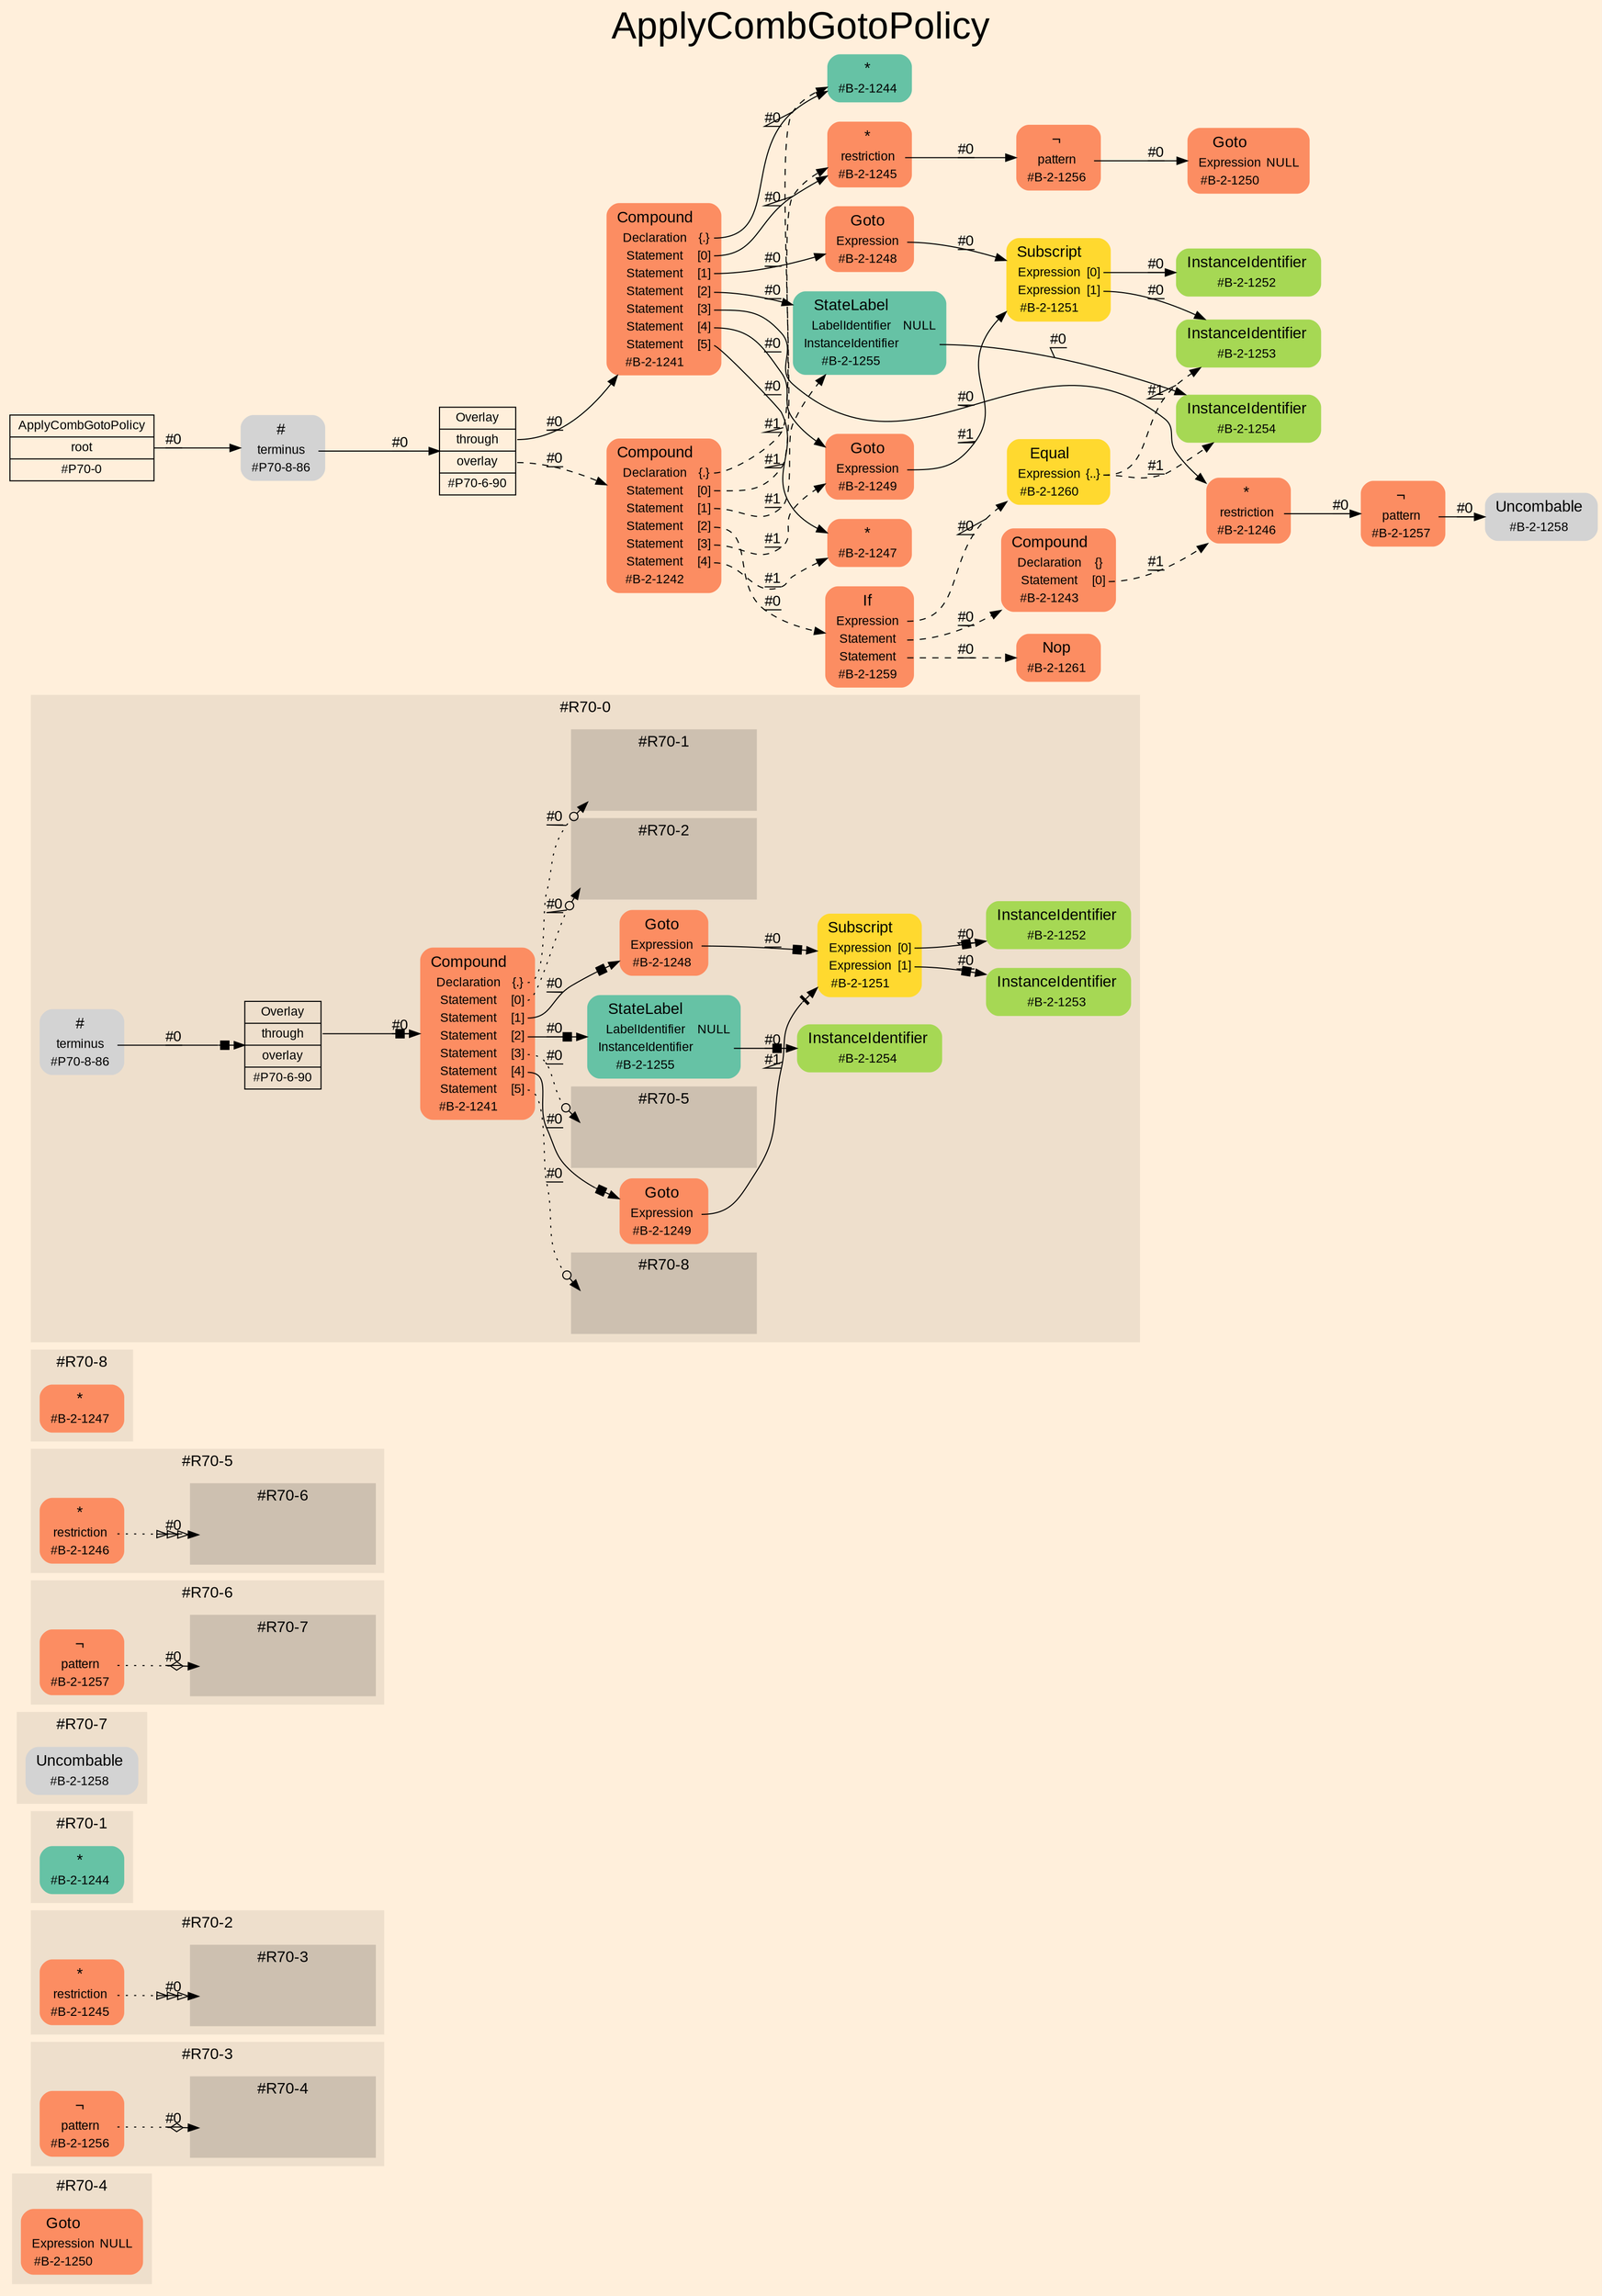 digraph "ApplyCombGotoPolicy" {
label = "ApplyCombGotoPolicy"
labelloc = t
fontsize = "36"
graph [
    rankdir = "LR"
    ranksep = 0.3
    bgcolor = antiquewhite1
    color = black
    fontcolor = black
    fontname = "Arial"
];
node [
    fontname = "Arial"
];
edge [
    fontname = "Arial"
];

// -------------------- figure #R70-4 --------------------
subgraph "cluster#R70-4" {
    label = "#R70-4"
    style = "filled"
    color = antiquewhite2
    fontsize = "15"
    "#R70-4 / #B-2-1250" [
        shape = "plaintext"
        fillcolor = "/set28/2"
        label = <<TABLE BORDER="0" CELLBORDER="0" CELLSPACING="0">
         <TR><TD><FONT POINT-SIZE="15.0">Goto</FONT></TD><TD></TD></TR>
         <TR><TD>Expression</TD><TD PORT="port0">NULL</TD></TR>
         <TR><TD>#B-2-1250</TD><TD PORT="port1"></TD></TR>
        </TABLE>>
        style = "rounded,filled"
        fontsize = "12"
    ];
    
}


// -------------------- figure #R70-3 --------------------
subgraph "cluster#R70-3" {
    label = "#R70-3"
    style = "filled"
    color = antiquewhite2
    fontsize = "15"
    "#R70-3 / #B-2-1256" [
        shape = "plaintext"
        fillcolor = "/set28/2"
        label = <<TABLE BORDER="0" CELLBORDER="0" CELLSPACING="0">
         <TR><TD><FONT POINT-SIZE="15.0">¬</FONT></TD><TD></TD></TR>
         <TR><TD>pattern</TD><TD PORT="port0"></TD></TR>
         <TR><TD>#B-2-1256</TD><TD PORT="port1"></TD></TR>
        </TABLE>>
        style = "rounded,filled"
        fontsize = "12"
    ];
    
    subgraph "cluster#R70-3 / #R70-4" {
        label = "#R70-4"
        style = "filled"
        color = antiquewhite3
        fontsize = "15"
        "#R70-3 / #0 / #B-2-1250" [
            shape = "none"
            style = "invisible"
        ];
        
    }
    
}


// -------------------- figure #R70-2 --------------------
subgraph "cluster#R70-2" {
    label = "#R70-2"
    style = "filled"
    color = antiquewhite2
    fontsize = "15"
    "#R70-2 / #B-2-1245" [
        shape = "plaintext"
        fillcolor = "/set28/2"
        label = <<TABLE BORDER="0" CELLBORDER="0" CELLSPACING="0">
         <TR><TD><FONT POINT-SIZE="15.0">*</FONT></TD><TD></TD></TR>
         <TR><TD>restriction</TD><TD PORT="port0"></TD></TR>
         <TR><TD>#B-2-1245</TD><TD PORT="port1"></TD></TR>
        </TABLE>>
        style = "rounded,filled"
        fontsize = "12"
    ];
    
    subgraph "cluster#R70-2 / #R70-3" {
        label = "#R70-3"
        style = "filled"
        color = antiquewhite3
        fontsize = "15"
        "#R70-2 / #0 / #B-2-1256" [
            shape = "none"
            style = "invisible"
        ];
        
    }
    
}


// -------------------- figure #R70-1 --------------------
subgraph "cluster#R70-1" {
    label = "#R70-1"
    style = "filled"
    color = antiquewhite2
    fontsize = "15"
    "#R70-1 / #B-2-1244" [
        shape = "plaintext"
        fillcolor = "/set28/1"
        label = <<TABLE BORDER="0" CELLBORDER="0" CELLSPACING="0">
         <TR><TD><FONT POINT-SIZE="15.0">*</FONT></TD><TD></TD></TR>
         <TR><TD>#B-2-1244</TD><TD PORT="port0"></TD></TR>
        </TABLE>>
        style = "rounded,filled"
        fontsize = "12"
    ];
    
}


// -------------------- figure #R70-7 --------------------
subgraph "cluster#R70-7" {
    label = "#R70-7"
    style = "filled"
    color = antiquewhite2
    fontsize = "15"
    "#R70-7 / #B-2-1258" [
        shape = "plaintext"
        label = <<TABLE BORDER="0" CELLBORDER="0" CELLSPACING="0">
         <TR><TD><FONT POINT-SIZE="15.0">Uncombable</FONT></TD><TD></TD></TR>
         <TR><TD>#B-2-1258</TD><TD PORT="port0"></TD></TR>
        </TABLE>>
        style = "rounded,filled"
        fontsize = "12"
    ];
    
}


// -------------------- figure #R70-6 --------------------
subgraph "cluster#R70-6" {
    label = "#R70-6"
    style = "filled"
    color = antiquewhite2
    fontsize = "15"
    "#R70-6 / #B-2-1257" [
        shape = "plaintext"
        fillcolor = "/set28/2"
        label = <<TABLE BORDER="0" CELLBORDER="0" CELLSPACING="0">
         <TR><TD><FONT POINT-SIZE="15.0">¬</FONT></TD><TD></TD></TR>
         <TR><TD>pattern</TD><TD PORT="port0"></TD></TR>
         <TR><TD>#B-2-1257</TD><TD PORT="port1"></TD></TR>
        </TABLE>>
        style = "rounded,filled"
        fontsize = "12"
    ];
    
    subgraph "cluster#R70-6 / #R70-7" {
        label = "#R70-7"
        style = "filled"
        color = antiquewhite3
        fontsize = "15"
        "#R70-6 / #0 / #B-2-1258" [
            shape = "none"
            style = "invisible"
        ];
        
    }
    
}


// -------------------- figure #R70-5 --------------------
subgraph "cluster#R70-5" {
    label = "#R70-5"
    style = "filled"
    color = antiquewhite2
    fontsize = "15"
    "#R70-5 / #B-2-1246" [
        shape = "plaintext"
        fillcolor = "/set28/2"
        label = <<TABLE BORDER="0" CELLBORDER="0" CELLSPACING="0">
         <TR><TD><FONT POINT-SIZE="15.0">*</FONT></TD><TD></TD></TR>
         <TR><TD>restriction</TD><TD PORT="port0"></TD></TR>
         <TR><TD>#B-2-1246</TD><TD PORT="port1"></TD></TR>
        </TABLE>>
        style = "rounded,filled"
        fontsize = "12"
    ];
    
    subgraph "cluster#R70-5 / #R70-6" {
        label = "#R70-6"
        style = "filled"
        color = antiquewhite3
        fontsize = "15"
        "#R70-5 / #0 / #B-2-1257" [
            shape = "none"
            style = "invisible"
        ];
        
    }
    
}


// -------------------- figure #R70-8 --------------------
subgraph "cluster#R70-8" {
    label = "#R70-8"
    style = "filled"
    color = antiquewhite2
    fontsize = "15"
    "#R70-8 / #B-2-1247" [
        shape = "plaintext"
        fillcolor = "/set28/2"
        label = <<TABLE BORDER="0" CELLBORDER="0" CELLSPACING="0">
         <TR><TD><FONT POINT-SIZE="15.0">*</FONT></TD><TD></TD></TR>
         <TR><TD>#B-2-1247</TD><TD PORT="port0"></TD></TR>
        </TABLE>>
        style = "rounded,filled"
        fontsize = "12"
    ];
    
}


// -------------------- figure #R70-0 --------------------
subgraph "cluster#R70-0" {
    label = "#R70-0"
    style = "filled"
    color = antiquewhite2
    fontsize = "15"
    "#R70-0 / #B-2-1255" [
        shape = "plaintext"
        fillcolor = "/set28/1"
        label = <<TABLE BORDER="0" CELLBORDER="0" CELLSPACING="0">
         <TR><TD><FONT POINT-SIZE="15.0">StateLabel</FONT></TD><TD></TD></TR>
         <TR><TD>LabelIdentifier</TD><TD PORT="port0">NULL</TD></TR>
         <TR><TD>InstanceIdentifier</TD><TD PORT="port1"></TD></TR>
         <TR><TD>#B-2-1255</TD><TD PORT="port2"></TD></TR>
        </TABLE>>
        style = "rounded,filled"
        fontsize = "12"
    ];
    
    "#R70-0 / #B-2-1252" [
        shape = "plaintext"
        fillcolor = "/set28/5"
        label = <<TABLE BORDER="0" CELLBORDER="0" CELLSPACING="0">
         <TR><TD><FONT POINT-SIZE="15.0">InstanceIdentifier</FONT></TD><TD></TD></TR>
         <TR><TD>#B-2-1252</TD><TD PORT="port0"></TD></TR>
        </TABLE>>
        style = "rounded,filled"
        fontsize = "12"
    ];
    
    "#R70-0 / #B-2-1253" [
        shape = "plaintext"
        fillcolor = "/set28/5"
        label = <<TABLE BORDER="0" CELLBORDER="0" CELLSPACING="0">
         <TR><TD><FONT POINT-SIZE="15.0">InstanceIdentifier</FONT></TD><TD></TD></TR>
         <TR><TD>#B-2-1253</TD><TD PORT="port0"></TD></TR>
        </TABLE>>
        style = "rounded,filled"
        fontsize = "12"
    ];
    
    "#R70-0 / #P70-6-90" [
        shape = "record"
        fillcolor = antiquewhite2
        label = "<fixed> Overlay | <port0> through | <port1> overlay | <port2> #P70-6-90"
        style = "filled"
        fontsize = "12"
        color = black
        fontcolor = black
    ];
    
    "#R70-0 / #P70-8-86" [
        shape = "plaintext"
        label = <<TABLE BORDER="0" CELLBORDER="0" CELLSPACING="0">
         <TR><TD><FONT POINT-SIZE="15.0">#</FONT></TD><TD></TD></TR>
         <TR><TD>terminus</TD><TD PORT="port0"></TD></TR>
         <TR><TD>#P70-8-86</TD><TD PORT="port1"></TD></TR>
        </TABLE>>
        style = "rounded,filled"
        fontsize = "12"
    ];
    
    "#R70-0 / #B-2-1251" [
        shape = "plaintext"
        fillcolor = "/set28/6"
        label = <<TABLE BORDER="0" CELLBORDER="0" CELLSPACING="0">
         <TR><TD><FONT POINT-SIZE="15.0">Subscript</FONT></TD><TD></TD></TR>
         <TR><TD>Expression</TD><TD PORT="port0">[0]</TD></TR>
         <TR><TD>Expression</TD><TD PORT="port1">[1]</TD></TR>
         <TR><TD>#B-2-1251</TD><TD PORT="port2"></TD></TR>
        </TABLE>>
        style = "rounded,filled"
        fontsize = "12"
    ];
    
    "#R70-0 / #B-2-1249" [
        shape = "plaintext"
        fillcolor = "/set28/2"
        label = <<TABLE BORDER="0" CELLBORDER="0" CELLSPACING="0">
         <TR><TD><FONT POINT-SIZE="15.0">Goto</FONT></TD><TD></TD></TR>
         <TR><TD>Expression</TD><TD PORT="port0"></TD></TR>
         <TR><TD>#B-2-1249</TD><TD PORT="port1"></TD></TR>
        </TABLE>>
        style = "rounded,filled"
        fontsize = "12"
    ];
    
    "#R70-0 / #B-2-1254" [
        shape = "plaintext"
        fillcolor = "/set28/5"
        label = <<TABLE BORDER="0" CELLBORDER="0" CELLSPACING="0">
         <TR><TD><FONT POINT-SIZE="15.0">InstanceIdentifier</FONT></TD><TD></TD></TR>
         <TR><TD>#B-2-1254</TD><TD PORT="port0"></TD></TR>
        </TABLE>>
        style = "rounded,filled"
        fontsize = "12"
    ];
    
    "#R70-0 / #B-2-1241" [
        shape = "plaintext"
        fillcolor = "/set28/2"
        label = <<TABLE BORDER="0" CELLBORDER="0" CELLSPACING="0">
         <TR><TD><FONT POINT-SIZE="15.0">Compound</FONT></TD><TD></TD></TR>
         <TR><TD>Declaration</TD><TD PORT="port0">{.}</TD></TR>
         <TR><TD>Statement</TD><TD PORT="port1">[0]</TD></TR>
         <TR><TD>Statement</TD><TD PORT="port2">[1]</TD></TR>
         <TR><TD>Statement</TD><TD PORT="port3">[2]</TD></TR>
         <TR><TD>Statement</TD><TD PORT="port4">[3]</TD></TR>
         <TR><TD>Statement</TD><TD PORT="port5">[4]</TD></TR>
         <TR><TD>Statement</TD><TD PORT="port6">[5]</TD></TR>
         <TR><TD>#B-2-1241</TD><TD PORT="port7"></TD></TR>
        </TABLE>>
        style = "rounded,filled"
        fontsize = "12"
    ];
    
    "#R70-0 / #B-2-1248" [
        shape = "plaintext"
        fillcolor = "/set28/2"
        label = <<TABLE BORDER="0" CELLBORDER="0" CELLSPACING="0">
         <TR><TD><FONT POINT-SIZE="15.0">Goto</FONT></TD><TD></TD></TR>
         <TR><TD>Expression</TD><TD PORT="port0"></TD></TR>
         <TR><TD>#B-2-1248</TD><TD PORT="port1"></TD></TR>
        </TABLE>>
        style = "rounded,filled"
        fontsize = "12"
    ];
    
    subgraph "cluster#R70-0 / #R70-8" {
        label = "#R70-8"
        style = "filled"
        color = antiquewhite3
        fontsize = "15"
        "#R70-0 / #0 / #B-2-1247" [
            shape = "none"
            style = "invisible"
        ];
        
    }
    
    subgraph "cluster#R70-0 / #R70-5" {
        label = "#R70-5"
        style = "filled"
        color = antiquewhite3
        fontsize = "15"
        "#R70-0 / #0 / #B-2-1246" [
            shape = "none"
            style = "invisible"
        ];
        
    }
    
    subgraph "cluster#R70-0 / #R70-1" {
        label = "#R70-1"
        style = "filled"
        color = antiquewhite3
        fontsize = "15"
        "#R70-0 / #0 / #B-2-1244" [
            shape = "none"
            style = "invisible"
        ];
        
    }
    
    subgraph "cluster#R70-0 / #R70-2" {
        label = "#R70-2"
        style = "filled"
        color = antiquewhite3
        fontsize = "15"
        "#R70-0 / #0 / #B-2-1245" [
            shape = "none"
            style = "invisible"
        ];
        
    }
    
}


// -------------------- transformation figure --------------------
"CR#P70-0" [
    shape = "record"
    fillcolor = antiquewhite1
    label = "<fixed> ApplyCombGotoPolicy | <port0> root | <port1> #P70-0"
    style = "filled"
    fontsize = "12"
    color = black
    fontcolor = black
];

"#P70-8-86" [
    shape = "plaintext"
    label = <<TABLE BORDER="0" CELLBORDER="0" CELLSPACING="0">
     <TR><TD><FONT POINT-SIZE="15.0">#</FONT></TD><TD></TD></TR>
     <TR><TD>terminus</TD><TD PORT="port0"></TD></TR>
     <TR><TD>#P70-8-86</TD><TD PORT="port1"></TD></TR>
    </TABLE>>
    style = "rounded,filled"
    fontsize = "12"
];

"#P70-6-90" [
    shape = "record"
    fillcolor = antiquewhite1
    label = "<fixed> Overlay | <port0> through | <port1> overlay | <port2> #P70-6-90"
    style = "filled"
    fontsize = "12"
    color = black
    fontcolor = black
];

"#B-2-1241" [
    shape = "plaintext"
    fillcolor = "/set28/2"
    label = <<TABLE BORDER="0" CELLBORDER="0" CELLSPACING="0">
     <TR><TD><FONT POINT-SIZE="15.0">Compound</FONT></TD><TD></TD></TR>
     <TR><TD>Declaration</TD><TD PORT="port0">{.}</TD></TR>
     <TR><TD>Statement</TD><TD PORT="port1">[0]</TD></TR>
     <TR><TD>Statement</TD><TD PORT="port2">[1]</TD></TR>
     <TR><TD>Statement</TD><TD PORT="port3">[2]</TD></TR>
     <TR><TD>Statement</TD><TD PORT="port4">[3]</TD></TR>
     <TR><TD>Statement</TD><TD PORT="port5">[4]</TD></TR>
     <TR><TD>Statement</TD><TD PORT="port6">[5]</TD></TR>
     <TR><TD>#B-2-1241</TD><TD PORT="port7"></TD></TR>
    </TABLE>>
    style = "rounded,filled"
    fontsize = "12"
];

"#B-2-1244" [
    shape = "plaintext"
    fillcolor = "/set28/1"
    label = <<TABLE BORDER="0" CELLBORDER="0" CELLSPACING="0">
     <TR><TD><FONT POINT-SIZE="15.0">*</FONT></TD><TD></TD></TR>
     <TR><TD>#B-2-1244</TD><TD PORT="port0"></TD></TR>
    </TABLE>>
    style = "rounded,filled"
    fontsize = "12"
];

"#B-2-1245" [
    shape = "plaintext"
    fillcolor = "/set28/2"
    label = <<TABLE BORDER="0" CELLBORDER="0" CELLSPACING="0">
     <TR><TD><FONT POINT-SIZE="15.0">*</FONT></TD><TD></TD></TR>
     <TR><TD>restriction</TD><TD PORT="port0"></TD></TR>
     <TR><TD>#B-2-1245</TD><TD PORT="port1"></TD></TR>
    </TABLE>>
    style = "rounded,filled"
    fontsize = "12"
];

"#B-2-1256" [
    shape = "plaintext"
    fillcolor = "/set28/2"
    label = <<TABLE BORDER="0" CELLBORDER="0" CELLSPACING="0">
     <TR><TD><FONT POINT-SIZE="15.0">¬</FONT></TD><TD></TD></TR>
     <TR><TD>pattern</TD><TD PORT="port0"></TD></TR>
     <TR><TD>#B-2-1256</TD><TD PORT="port1"></TD></TR>
    </TABLE>>
    style = "rounded,filled"
    fontsize = "12"
];

"#B-2-1250" [
    shape = "plaintext"
    fillcolor = "/set28/2"
    label = <<TABLE BORDER="0" CELLBORDER="0" CELLSPACING="0">
     <TR><TD><FONT POINT-SIZE="15.0">Goto</FONT></TD><TD></TD></TR>
     <TR><TD>Expression</TD><TD PORT="port0">NULL</TD></TR>
     <TR><TD>#B-2-1250</TD><TD PORT="port1"></TD></TR>
    </TABLE>>
    style = "rounded,filled"
    fontsize = "12"
];

"#B-2-1248" [
    shape = "plaintext"
    fillcolor = "/set28/2"
    label = <<TABLE BORDER="0" CELLBORDER="0" CELLSPACING="0">
     <TR><TD><FONT POINT-SIZE="15.0">Goto</FONT></TD><TD></TD></TR>
     <TR><TD>Expression</TD><TD PORT="port0"></TD></TR>
     <TR><TD>#B-2-1248</TD><TD PORT="port1"></TD></TR>
    </TABLE>>
    style = "rounded,filled"
    fontsize = "12"
];

"#B-2-1251" [
    shape = "plaintext"
    fillcolor = "/set28/6"
    label = <<TABLE BORDER="0" CELLBORDER="0" CELLSPACING="0">
     <TR><TD><FONT POINT-SIZE="15.0">Subscript</FONT></TD><TD></TD></TR>
     <TR><TD>Expression</TD><TD PORT="port0">[0]</TD></TR>
     <TR><TD>Expression</TD><TD PORT="port1">[1]</TD></TR>
     <TR><TD>#B-2-1251</TD><TD PORT="port2"></TD></TR>
    </TABLE>>
    style = "rounded,filled"
    fontsize = "12"
];

"#B-2-1252" [
    shape = "plaintext"
    fillcolor = "/set28/5"
    label = <<TABLE BORDER="0" CELLBORDER="0" CELLSPACING="0">
     <TR><TD><FONT POINT-SIZE="15.0">InstanceIdentifier</FONT></TD><TD></TD></TR>
     <TR><TD>#B-2-1252</TD><TD PORT="port0"></TD></TR>
    </TABLE>>
    style = "rounded,filled"
    fontsize = "12"
];

"#B-2-1253" [
    shape = "plaintext"
    fillcolor = "/set28/5"
    label = <<TABLE BORDER="0" CELLBORDER="0" CELLSPACING="0">
     <TR><TD><FONT POINT-SIZE="15.0">InstanceIdentifier</FONT></TD><TD></TD></TR>
     <TR><TD>#B-2-1253</TD><TD PORT="port0"></TD></TR>
    </TABLE>>
    style = "rounded,filled"
    fontsize = "12"
];

"#B-2-1255" [
    shape = "plaintext"
    fillcolor = "/set28/1"
    label = <<TABLE BORDER="0" CELLBORDER="0" CELLSPACING="0">
     <TR><TD><FONT POINT-SIZE="15.0">StateLabel</FONT></TD><TD></TD></TR>
     <TR><TD>LabelIdentifier</TD><TD PORT="port0">NULL</TD></TR>
     <TR><TD>InstanceIdentifier</TD><TD PORT="port1"></TD></TR>
     <TR><TD>#B-2-1255</TD><TD PORT="port2"></TD></TR>
    </TABLE>>
    style = "rounded,filled"
    fontsize = "12"
];

"#B-2-1254" [
    shape = "plaintext"
    fillcolor = "/set28/5"
    label = <<TABLE BORDER="0" CELLBORDER="0" CELLSPACING="0">
     <TR><TD><FONT POINT-SIZE="15.0">InstanceIdentifier</FONT></TD><TD></TD></TR>
     <TR><TD>#B-2-1254</TD><TD PORT="port0"></TD></TR>
    </TABLE>>
    style = "rounded,filled"
    fontsize = "12"
];

"#B-2-1246" [
    shape = "plaintext"
    fillcolor = "/set28/2"
    label = <<TABLE BORDER="0" CELLBORDER="0" CELLSPACING="0">
     <TR><TD><FONT POINT-SIZE="15.0">*</FONT></TD><TD></TD></TR>
     <TR><TD>restriction</TD><TD PORT="port0"></TD></TR>
     <TR><TD>#B-2-1246</TD><TD PORT="port1"></TD></TR>
    </TABLE>>
    style = "rounded,filled"
    fontsize = "12"
];

"#B-2-1257" [
    shape = "plaintext"
    fillcolor = "/set28/2"
    label = <<TABLE BORDER="0" CELLBORDER="0" CELLSPACING="0">
     <TR><TD><FONT POINT-SIZE="15.0">¬</FONT></TD><TD></TD></TR>
     <TR><TD>pattern</TD><TD PORT="port0"></TD></TR>
     <TR><TD>#B-2-1257</TD><TD PORT="port1"></TD></TR>
    </TABLE>>
    style = "rounded,filled"
    fontsize = "12"
];

"#B-2-1258" [
    shape = "plaintext"
    label = <<TABLE BORDER="0" CELLBORDER="0" CELLSPACING="0">
     <TR><TD><FONT POINT-SIZE="15.0">Uncombable</FONT></TD><TD></TD></TR>
     <TR><TD>#B-2-1258</TD><TD PORT="port0"></TD></TR>
    </TABLE>>
    style = "rounded,filled"
    fontsize = "12"
];

"#B-2-1249" [
    shape = "plaintext"
    fillcolor = "/set28/2"
    label = <<TABLE BORDER="0" CELLBORDER="0" CELLSPACING="0">
     <TR><TD><FONT POINT-SIZE="15.0">Goto</FONT></TD><TD></TD></TR>
     <TR><TD>Expression</TD><TD PORT="port0"></TD></TR>
     <TR><TD>#B-2-1249</TD><TD PORT="port1"></TD></TR>
    </TABLE>>
    style = "rounded,filled"
    fontsize = "12"
];

"#B-2-1247" [
    shape = "plaintext"
    fillcolor = "/set28/2"
    label = <<TABLE BORDER="0" CELLBORDER="0" CELLSPACING="0">
     <TR><TD><FONT POINT-SIZE="15.0">*</FONT></TD><TD></TD></TR>
     <TR><TD>#B-2-1247</TD><TD PORT="port0"></TD></TR>
    </TABLE>>
    style = "rounded,filled"
    fontsize = "12"
];

"#B-2-1242" [
    shape = "plaintext"
    fillcolor = "/set28/2"
    label = <<TABLE BORDER="0" CELLBORDER="0" CELLSPACING="0">
     <TR><TD><FONT POINT-SIZE="15.0">Compound</FONT></TD><TD></TD></TR>
     <TR><TD>Declaration</TD><TD PORT="port0">{.}</TD></TR>
     <TR><TD>Statement</TD><TD PORT="port1">[0]</TD></TR>
     <TR><TD>Statement</TD><TD PORT="port2">[1]</TD></TR>
     <TR><TD>Statement</TD><TD PORT="port3">[2]</TD></TR>
     <TR><TD>Statement</TD><TD PORT="port4">[3]</TD></TR>
     <TR><TD>Statement</TD><TD PORT="port5">[4]</TD></TR>
     <TR><TD>#B-2-1242</TD><TD PORT="port6"></TD></TR>
    </TABLE>>
    style = "rounded,filled"
    fontsize = "12"
];

"#B-2-1259" [
    shape = "plaintext"
    fillcolor = "/set28/2"
    label = <<TABLE BORDER="0" CELLBORDER="0" CELLSPACING="0">
     <TR><TD><FONT POINT-SIZE="15.0">If</FONT></TD><TD></TD></TR>
     <TR><TD>Expression</TD><TD PORT="port0"></TD></TR>
     <TR><TD>Statement</TD><TD PORT="port1"></TD></TR>
     <TR><TD>Statement</TD><TD PORT="port2"></TD></TR>
     <TR><TD>#B-2-1259</TD><TD PORT="port3"></TD></TR>
    </TABLE>>
    style = "rounded,filled"
    fontsize = "12"
];

"#B-2-1260" [
    shape = "plaintext"
    fillcolor = "/set28/6"
    label = <<TABLE BORDER="0" CELLBORDER="0" CELLSPACING="0">
     <TR><TD><FONT POINT-SIZE="15.0">Equal</FONT></TD><TD></TD></TR>
     <TR><TD>Expression</TD><TD PORT="port0">{..}</TD></TR>
     <TR><TD>#B-2-1260</TD><TD PORT="port1"></TD></TR>
    </TABLE>>
    style = "rounded,filled"
    fontsize = "12"
];

"#B-2-1243" [
    shape = "plaintext"
    fillcolor = "/set28/2"
    label = <<TABLE BORDER="0" CELLBORDER="0" CELLSPACING="0">
     <TR><TD><FONT POINT-SIZE="15.0">Compound</FONT></TD><TD></TD></TR>
     <TR><TD>Declaration</TD><TD PORT="port0">{}</TD></TR>
     <TR><TD>Statement</TD><TD PORT="port1">[0]</TD></TR>
     <TR><TD>#B-2-1243</TD><TD PORT="port2"></TD></TR>
    </TABLE>>
    style = "rounded,filled"
    fontsize = "12"
];

"#B-2-1261" [
    shape = "plaintext"
    fillcolor = "/set28/2"
    label = <<TABLE BORDER="0" CELLBORDER="0" CELLSPACING="0">
     <TR><TD><FONT POINT-SIZE="15.0">Nop</FONT></TD><TD></TD></TR>
     <TR><TD>#B-2-1261</TD><TD PORT="port0"></TD></TR>
    </TABLE>>
    style = "rounded,filled"
    fontsize = "12"
];


// -------------------- links --------------------
// links for block CR#P70-0
"CR#P70-0":port0 -> "#P70-8-86" [
    style="solid"
    label = "#0"
    decorate = true
    color = black
    fontcolor = black
];

// links for block #P70-8-86
"#P70-8-86":port0 -> "#P70-6-90" [
    style="solid"
    label = "#0"
    decorate = true
    color = black
    fontcolor = black
];

// links for block #P70-6-90
"#P70-6-90":port0 -> "#B-2-1241" [
    style="solid"
    label = "#0"
    decorate = true
    color = black
    fontcolor = black
];

"#P70-6-90":port1 -> "#B-2-1242" [
    style="dashed"
    label = "#0"
    decorate = true
    color = black
    fontcolor = black
];

// links for block #B-2-1241
"#B-2-1241":port0 -> "#B-2-1244" [
    style="solid"
    label = "#0"
    decorate = true
    color = black
    fontcolor = black
];

"#B-2-1241":port1 -> "#B-2-1245" [
    style="solid"
    label = "#0"
    decorate = true
    color = black
    fontcolor = black
];

"#B-2-1241":port2 -> "#B-2-1248" [
    style="solid"
    label = "#0"
    decorate = true
    color = black
    fontcolor = black
];

"#B-2-1241":port3 -> "#B-2-1255" [
    style="solid"
    label = "#0"
    decorate = true
    color = black
    fontcolor = black
];

"#B-2-1241":port4 -> "#B-2-1246" [
    style="solid"
    label = "#0"
    decorate = true
    color = black
    fontcolor = black
];

"#B-2-1241":port5 -> "#B-2-1249" [
    style="solid"
    label = "#0"
    decorate = true
    color = black
    fontcolor = black
];

"#B-2-1241":port6 -> "#B-2-1247" [
    style="solid"
    label = "#0"
    decorate = true
    color = black
    fontcolor = black
];

// links for block #B-2-1244
// links for block #B-2-1245
"#B-2-1245":port0 -> "#B-2-1256" [
    style="solid"
    label = "#0"
    decorate = true
    color = black
    fontcolor = black
];

// links for block #B-2-1256
"#B-2-1256":port0 -> "#B-2-1250" [
    style="solid"
    label = "#0"
    decorate = true
    color = black
    fontcolor = black
];

// links for block #B-2-1250
// links for block #B-2-1248
"#B-2-1248":port0 -> "#B-2-1251" [
    style="solid"
    label = "#0"
    decorate = true
    color = black
    fontcolor = black
];

// links for block #B-2-1251
"#B-2-1251":port0 -> "#B-2-1252" [
    style="solid"
    label = "#0"
    decorate = true
    color = black
    fontcolor = black
];

"#B-2-1251":port1 -> "#B-2-1253" [
    style="solid"
    label = "#0"
    decorate = true
    color = black
    fontcolor = black
];

// links for block #B-2-1252
// links for block #B-2-1253
// links for block #B-2-1255
"#B-2-1255":port1 -> "#B-2-1254" [
    style="solid"
    label = "#0"
    decorate = true
    color = black
    fontcolor = black
];

// links for block #B-2-1254
// links for block #B-2-1246
"#B-2-1246":port0 -> "#B-2-1257" [
    style="solid"
    label = "#0"
    decorate = true
    color = black
    fontcolor = black
];

// links for block #B-2-1257
"#B-2-1257":port0 -> "#B-2-1258" [
    style="solid"
    label = "#0"
    decorate = true
    color = black
    fontcolor = black
];

// links for block #B-2-1258
// links for block #B-2-1249
"#B-2-1249":port0 -> "#B-2-1251" [
    style="solid"
    label = "#1"
    decorate = true
    color = black
    fontcolor = black
];

// links for block #B-2-1247
// links for block #B-2-1242
"#B-2-1242":port0 -> "#B-2-1244" [
    style="dashed"
    label = "#1"
    decorate = true
    color = black
    fontcolor = black
];

"#B-2-1242":port1 -> "#B-2-1245" [
    style="dashed"
    label = "#1"
    decorate = true
    color = black
    fontcolor = black
];

"#B-2-1242":port2 -> "#B-2-1255" [
    style="dashed"
    label = "#1"
    decorate = true
    color = black
    fontcolor = black
];

"#B-2-1242":port3 -> "#B-2-1259" [
    style="dashed"
    label = "#0"
    decorate = true
    color = black
    fontcolor = black
];

"#B-2-1242":port4 -> "#B-2-1249" [
    style="dashed"
    label = "#1"
    decorate = true
    color = black
    fontcolor = black
];

"#B-2-1242":port5 -> "#B-2-1247" [
    style="dashed"
    label = "#1"
    decorate = true
    color = black
    fontcolor = black
];

// links for block #B-2-1259
"#B-2-1259":port0 -> "#B-2-1260" [
    style="dashed"
    label = "#0"
    decorate = true
    color = black
    fontcolor = black
];

"#B-2-1259":port1 -> "#B-2-1243" [
    style="dashed"
    label = "#0"
    decorate = true
    color = black
    fontcolor = black
];

"#B-2-1259":port2 -> "#B-2-1261" [
    style="dashed"
    label = "#0"
    decorate = true
    color = black
    fontcolor = black
];

// links for block #B-2-1260
"#B-2-1260":port0 -> "#B-2-1253" [
    style="dashed"
    label = "#1"
    decorate = true
    color = black
    fontcolor = black
];

"#B-2-1260":port0 -> "#B-2-1254" [
    style="dashed"
    label = "#1"
    decorate = true
    color = black
    fontcolor = black
];

// links for block #B-2-1243
"#B-2-1243":port1 -> "#B-2-1246" [
    style="dashed"
    label = "#1"
    decorate = true
    color = black
    fontcolor = black
];

// links for block #B-2-1261
// links for block #R70-0 / #B-2-1255
"#R70-0 / #B-2-1255":port1 -> "#R70-0 / #B-2-1254" [
    style="solid"
    arrowhead="normalnonebox"
    label = "#0"
    decorate = true
    color = black
    fontcolor = black
];

// links for block #R70-0 / #B-2-1252
// links for block #R70-0 / #B-2-1253
// links for block #R70-0 / #P70-6-90
"#R70-0 / #P70-6-90":port0 -> "#R70-0 / #B-2-1241" [
    style="solid"
    arrowhead="normalnonebox"
    label = "#0"
    decorate = true
    color = black
    fontcolor = black
];

// links for block #R70-0 / #P70-8-86
"#R70-0 / #P70-8-86":port0 -> "#R70-0 / #P70-6-90" [
    style="solid"
    arrowhead="normalnonebox"
    label = "#0"
    decorate = true
    color = black
    fontcolor = black
];

// links for block #R70-0 / #B-2-1251
"#R70-0 / #B-2-1251":port0 -> "#R70-0 / #B-2-1252" [
    style="solid"
    arrowhead="normalnonebox"
    label = "#0"
    decorate = true
    color = black
    fontcolor = black
];

"#R70-0 / #B-2-1251":port1 -> "#R70-0 / #B-2-1253" [
    style="solid"
    arrowhead="normalnonebox"
    label = "#0"
    decorate = true
    color = black
    fontcolor = black
];

// links for block #R70-0 / #B-2-1249
"#R70-0 / #B-2-1249":port0 -> "#R70-0 / #B-2-1251" [
    style="solid"
    arrowhead="normalnonetee"
    label = "#1"
    decorate = true
    color = black
    fontcolor = black
];

// links for block #R70-0 / #B-2-1254
// links for block #R70-0 / #B-2-1241
"#R70-0 / #B-2-1241":port0 -> "#R70-0 / #0 / #B-2-1244" [
    style="dotted"
    arrowhead="normalnoneodot"
    label = "#0"
    decorate = true
    color = black
    fontcolor = black
];

"#R70-0 / #B-2-1241":port1 -> "#R70-0 / #0 / #B-2-1245" [
    style="dotted"
    arrowhead="normalnoneodot"
    label = "#0"
    decorate = true
    color = black
    fontcolor = black
];

"#R70-0 / #B-2-1241":port2 -> "#R70-0 / #B-2-1248" [
    style="solid"
    arrowhead="normalnonebox"
    label = "#0"
    decorate = true
    color = black
    fontcolor = black
];

"#R70-0 / #B-2-1241":port3 -> "#R70-0 / #B-2-1255" [
    style="solid"
    arrowhead="normalnonebox"
    label = "#0"
    decorate = true
    color = black
    fontcolor = black
];

"#R70-0 / #B-2-1241":port4 -> "#R70-0 / #0 / #B-2-1246" [
    style="dotted"
    arrowhead="normalnoneodot"
    label = "#0"
    decorate = true
    color = black
    fontcolor = black
];

"#R70-0 / #B-2-1241":port5 -> "#R70-0 / #B-2-1249" [
    style="solid"
    arrowhead="normalnonebox"
    label = "#0"
    decorate = true
    color = black
    fontcolor = black
];

"#R70-0 / #B-2-1241":port6 -> "#R70-0 / #0 / #B-2-1247" [
    style="dotted"
    arrowhead="normalnoneodot"
    label = "#0"
    decorate = true
    color = black
    fontcolor = black
];

// links for block #R70-0 / #B-2-1248
"#R70-0 / #B-2-1248":port0 -> "#R70-0 / #B-2-1251" [
    style="solid"
    arrowhead="normalnonebox"
    label = "#0"
    decorate = true
    color = black
    fontcolor = black
];

// links for block #R70-0 / #0 / #B-2-1247
// links for block #R70-0 / #0 / #B-2-1246
// links for block #R70-0 / #0 / #B-2-1244
// links for block #R70-0 / #0 / #B-2-1245
// links for block #R70-8 / #B-2-1247
// links for block #R70-5 / #B-2-1246
"#R70-5 / #B-2-1246":port0 -> "#R70-5 / #0 / #B-2-1257" [
    style="dotted"
    arrowhead="normalonormalonormalonormal"
    label = "#0"
    decorate = true
    color = black
    fontcolor = black
];

// links for block #R70-5 / #0 / #B-2-1257
// links for block #R70-6 / #B-2-1257
"#R70-6 / #B-2-1257":port0 -> "#R70-6 / #0 / #B-2-1258" [
    style="dotted"
    arrowhead="normalnoneodiamond"
    label = "#0"
    decorate = true
    color = black
    fontcolor = black
];

// links for block #R70-6 / #0 / #B-2-1258
// links for block #R70-7 / #B-2-1258
// links for block #R70-1 / #B-2-1244
// links for block #R70-2 / #B-2-1245
"#R70-2 / #B-2-1245":port0 -> "#R70-2 / #0 / #B-2-1256" [
    style="dotted"
    arrowhead="normalonormalonormalonormal"
    label = "#0"
    decorate = true
    color = black
    fontcolor = black
];

// links for block #R70-2 / #0 / #B-2-1256
// links for block #R70-3 / #B-2-1256
"#R70-3 / #B-2-1256":port0 -> "#R70-3 / #0 / #B-2-1250" [
    style="dotted"
    arrowhead="normalnoneodiamond"
    label = "#0"
    decorate = true
    color = black
    fontcolor = black
];

// links for block #R70-3 / #0 / #B-2-1250
// links for block #R70-4 / #B-2-1250
}
